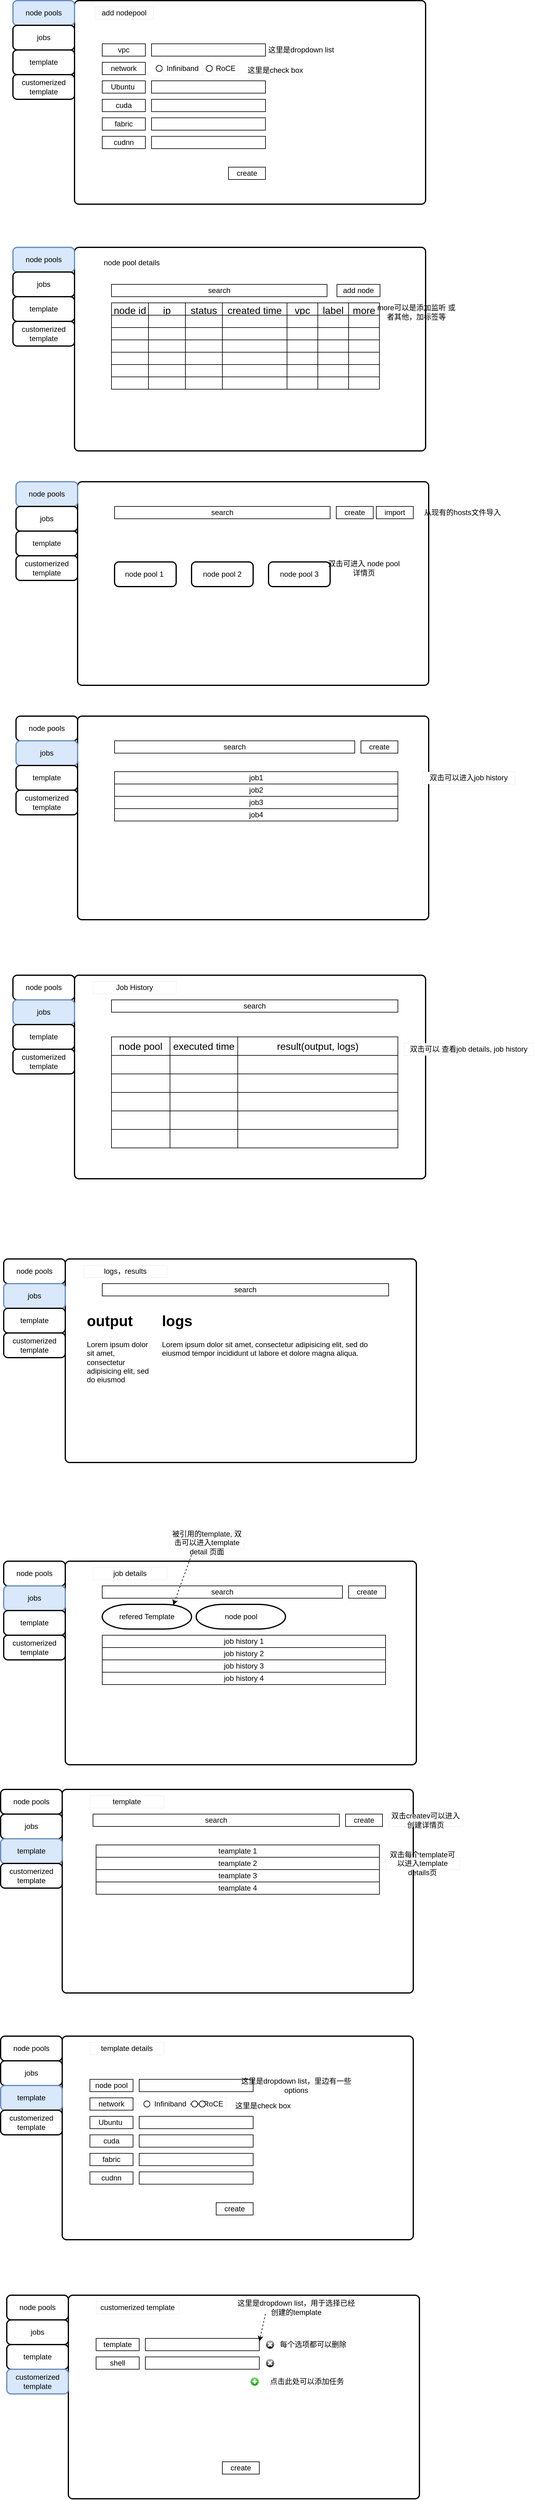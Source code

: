<mxfile version="24.7.7">
  <diagram name="Page-1" id="9H_g9kAqsXyCxntlrRIn">
    <mxGraphModel dx="1728" dy="2015" grid="1" gridSize="10" guides="1" tooltips="1" connect="1" arrows="1" fold="1" page="1" pageScale="1" pageWidth="850" pageHeight="1100" math="0" shadow="0">
      <root>
        <mxCell id="0" />
        <mxCell id="1" parent="0" />
        <mxCell id="vTDVaDkW4czHKNU96Y0x-6" value="" style="rounded=1;whiteSpace=wrap;html=1;absoluteArcSize=1;arcSize=14;strokeWidth=2;" vertex="1" parent="1">
          <mxGeometry x="200" y="210" width="570" height="330" as="geometry" />
        </mxCell>
        <mxCell id="vTDVaDkW4czHKNU96Y0x-7" value="node pools" style="rounded=1;whiteSpace=wrap;html=1;absoluteArcSize=1;arcSize=14;strokeWidth=2;fillColor=#dae8fc;strokeColor=#6c8ebf;" vertex="1" parent="1">
          <mxGeometry x="100" y="210" width="100" height="40" as="geometry" />
        </mxCell>
        <mxCell id="vTDVaDkW4czHKNU96Y0x-8" value="jobs" style="rounded=1;whiteSpace=wrap;html=1;absoluteArcSize=1;arcSize=14;strokeWidth=2;" vertex="1" parent="1">
          <mxGeometry x="100" y="250" width="100" height="40" as="geometry" />
        </mxCell>
        <mxCell id="vTDVaDkW4czHKNU96Y0x-9" value="template" style="rounded=1;whiteSpace=wrap;html=1;absoluteArcSize=1;arcSize=14;strokeWidth=2;" vertex="1" parent="1">
          <mxGeometry x="100" y="290" width="100" height="40" as="geometry" />
        </mxCell>
        <mxCell id="vTDVaDkW4czHKNU96Y0x-10" value="customerized template" style="rounded=1;whiteSpace=wrap;html=1;absoluteArcSize=1;arcSize=14;strokeWidth=2;" vertex="1" parent="1">
          <mxGeometry x="100" y="330" width="100" height="40" as="geometry" />
        </mxCell>
        <mxCell id="vTDVaDkW4czHKNU96Y0x-11" value="node pool 1&amp;nbsp;" style="rounded=1;whiteSpace=wrap;html=1;absoluteArcSize=1;arcSize=14;strokeWidth=2;" vertex="1" parent="1">
          <mxGeometry x="260" y="340" width="100" height="40" as="geometry" />
        </mxCell>
        <mxCell id="vTDVaDkW4czHKNU96Y0x-12" value="node pool 3" style="rounded=1;whiteSpace=wrap;html=1;absoluteArcSize=1;arcSize=14;strokeWidth=2;" vertex="1" parent="1">
          <mxGeometry x="510" y="340" width="100" height="40" as="geometry" />
        </mxCell>
        <mxCell id="vTDVaDkW4czHKNU96Y0x-13" value="node pool 2" style="rounded=1;whiteSpace=wrap;html=1;absoluteArcSize=1;arcSize=14;strokeWidth=2;" vertex="1" parent="1">
          <mxGeometry x="385" y="340" width="100" height="40" as="geometry" />
        </mxCell>
        <mxCell id="vTDVaDkW4czHKNU96Y0x-15" value="search" style="whiteSpace=wrap;html=1;align=center;" vertex="1" parent="1">
          <mxGeometry x="260" y="250" width="350" height="20" as="geometry" />
        </mxCell>
        <mxCell id="vTDVaDkW4czHKNU96Y0x-16" value="create" style="html=1;whiteSpace=wrap;" vertex="1" parent="1">
          <mxGeometry x="620" y="250" width="60" height="20" as="geometry" />
        </mxCell>
        <mxCell id="vTDVaDkW4czHKNU96Y0x-17" value="" style="rounded=1;whiteSpace=wrap;html=1;absoluteArcSize=1;arcSize=14;strokeWidth=2;" vertex="1" parent="1">
          <mxGeometry x="200" y="590" width="570" height="330" as="geometry" />
        </mxCell>
        <mxCell id="vTDVaDkW4czHKNU96Y0x-18" value="node pools" style="rounded=1;whiteSpace=wrap;html=1;absoluteArcSize=1;arcSize=14;strokeWidth=2;" vertex="1" parent="1">
          <mxGeometry x="100" y="590" width="100" height="40" as="geometry" />
        </mxCell>
        <mxCell id="vTDVaDkW4czHKNU96Y0x-19" value="jobs" style="rounded=1;whiteSpace=wrap;html=1;absoluteArcSize=1;arcSize=14;strokeWidth=2;fillColor=#dae8fc;strokeColor=#6c8ebf;" vertex="1" parent="1">
          <mxGeometry x="100" y="630" width="100" height="40" as="geometry" />
        </mxCell>
        <mxCell id="vTDVaDkW4czHKNU96Y0x-20" value="template" style="rounded=1;whiteSpace=wrap;html=1;absoluteArcSize=1;arcSize=14;strokeWidth=2;" vertex="1" parent="1">
          <mxGeometry x="100" y="670" width="100" height="40" as="geometry" />
        </mxCell>
        <mxCell id="vTDVaDkW4czHKNU96Y0x-21" value="customerized template" style="rounded=1;whiteSpace=wrap;html=1;absoluteArcSize=1;arcSize=14;strokeWidth=2;" vertex="1" parent="1">
          <mxGeometry x="100" y="710" width="100" height="40" as="geometry" />
        </mxCell>
        <mxCell id="vTDVaDkW4czHKNU96Y0x-25" value="search" style="whiteSpace=wrap;html=1;align=center;" vertex="1" parent="1">
          <mxGeometry x="260" y="630" width="390" height="20" as="geometry" />
        </mxCell>
        <mxCell id="vTDVaDkW4czHKNU96Y0x-26" value="create" style="html=1;whiteSpace=wrap;" vertex="1" parent="1">
          <mxGeometry x="660" y="630" width="60" height="20" as="geometry" />
        </mxCell>
        <mxCell id="vTDVaDkW4czHKNU96Y0x-97" value="job1" style="whiteSpace=wrap;html=1;align=center;" vertex="1" parent="1">
          <mxGeometry x="260" y="680" width="460" height="20" as="geometry" />
        </mxCell>
        <mxCell id="vTDVaDkW4czHKNU96Y0x-98" value="job2" style="whiteSpace=wrap;html=1;align=center;" vertex="1" parent="1">
          <mxGeometry x="260" y="700" width="460" height="20" as="geometry" />
        </mxCell>
        <mxCell id="vTDVaDkW4czHKNU96Y0x-99" value="job3" style="whiteSpace=wrap;html=1;align=center;" vertex="1" parent="1">
          <mxGeometry x="260" y="720" width="460" height="20" as="geometry" />
        </mxCell>
        <mxCell id="vTDVaDkW4czHKNU96Y0x-100" value="job4" style="whiteSpace=wrap;html=1;align=center;" vertex="1" parent="1">
          <mxGeometry x="260" y="740" width="460" height="20" as="geometry" />
        </mxCell>
        <mxCell id="vTDVaDkW4czHKNU96Y0x-103" value="双击可以进入job history" style="html=1;whiteSpace=wrap;strokeWidth=0;" vertex="1" parent="1">
          <mxGeometry x="760" y="680" width="150" height="20" as="geometry" />
        </mxCell>
        <mxCell id="vTDVaDkW4czHKNU96Y0x-104" value="" style="rounded=1;whiteSpace=wrap;html=1;absoluteArcSize=1;arcSize=14;strokeWidth=2;" vertex="1" parent="1">
          <mxGeometry x="180" y="1960" width="570" height="330" as="geometry" />
        </mxCell>
        <mxCell id="vTDVaDkW4czHKNU96Y0x-105" value="node pools" style="rounded=1;whiteSpace=wrap;html=1;absoluteArcSize=1;arcSize=14;strokeWidth=2;" vertex="1" parent="1">
          <mxGeometry x="80" y="1960" width="100" height="40" as="geometry" />
        </mxCell>
        <mxCell id="vTDVaDkW4czHKNU96Y0x-106" value="jobs" style="rounded=1;whiteSpace=wrap;html=1;absoluteArcSize=1;arcSize=14;strokeWidth=2;fillColor=#dae8fc;strokeColor=#6c8ebf;" vertex="1" parent="1">
          <mxGeometry x="80" y="2000" width="100" height="40" as="geometry" />
        </mxCell>
        <mxCell id="vTDVaDkW4czHKNU96Y0x-107" value="template" style="rounded=1;whiteSpace=wrap;html=1;absoluteArcSize=1;arcSize=14;strokeWidth=2;" vertex="1" parent="1">
          <mxGeometry x="80" y="2040" width="100" height="40" as="geometry" />
        </mxCell>
        <mxCell id="vTDVaDkW4czHKNU96Y0x-108" value="customerized template" style="rounded=1;whiteSpace=wrap;html=1;absoluteArcSize=1;arcSize=14;strokeWidth=2;" vertex="1" parent="1">
          <mxGeometry x="80" y="2080" width="100" height="40" as="geometry" />
        </mxCell>
        <mxCell id="vTDVaDkW4czHKNU96Y0x-109" value="search" style="whiteSpace=wrap;html=1;align=center;" vertex="1" parent="1">
          <mxGeometry x="240" y="2000" width="390" height="20" as="geometry" />
        </mxCell>
        <mxCell id="vTDVaDkW4czHKNU96Y0x-110" value="create" style="html=1;whiteSpace=wrap;" vertex="1" parent="1">
          <mxGeometry x="640" y="2000" width="60" height="20" as="geometry" />
        </mxCell>
        <mxCell id="vTDVaDkW4czHKNU96Y0x-111" value="job history 1" style="whiteSpace=wrap;html=1;align=center;" vertex="1" parent="1">
          <mxGeometry x="240" y="2080" width="460" height="20" as="geometry" />
        </mxCell>
        <mxCell id="vTDVaDkW4czHKNU96Y0x-112" value="job history&amp;nbsp;2" style="whiteSpace=wrap;html=1;align=center;" vertex="1" parent="1">
          <mxGeometry x="240" y="2100" width="460" height="20" as="geometry" />
        </mxCell>
        <mxCell id="vTDVaDkW4czHKNU96Y0x-113" value="job history&amp;nbsp;3" style="whiteSpace=wrap;html=1;align=center;" vertex="1" parent="1">
          <mxGeometry x="240" y="2120" width="460" height="20" as="geometry" />
        </mxCell>
        <mxCell id="vTDVaDkW4czHKNU96Y0x-114" value="job history&amp;nbsp;4" style="whiteSpace=wrap;html=1;align=center;" vertex="1" parent="1">
          <mxGeometry x="240" y="2140" width="460" height="20" as="geometry" />
        </mxCell>
        <mxCell id="vTDVaDkW4czHKNU96Y0x-115" value="job details" style="html=1;whiteSpace=wrap;strokeWidth=0;" vertex="1" parent="1">
          <mxGeometry x="225" y="1970" width="120" height="20" as="geometry" />
        </mxCell>
        <mxCell id="vTDVaDkW4czHKNU96Y0x-116" value="refered Template" style="strokeWidth=2;html=1;shape=mxgraph.flowchart.terminator;whiteSpace=wrap;" vertex="1" parent="1">
          <mxGeometry x="240" y="2030" width="145" height="40" as="geometry" />
        </mxCell>
        <mxCell id="vTDVaDkW4czHKNU96Y0x-117" value="" style="rounded=1;whiteSpace=wrap;html=1;absoluteArcSize=1;arcSize=14;strokeWidth=2;" vertex="1" parent="1">
          <mxGeometry x="175" y="2330" width="570" height="330" as="geometry" />
        </mxCell>
        <mxCell id="vTDVaDkW4czHKNU96Y0x-118" value="node pools" style="rounded=1;whiteSpace=wrap;html=1;absoluteArcSize=1;arcSize=14;strokeWidth=2;" vertex="1" parent="1">
          <mxGeometry x="75" y="2330" width="100" height="40" as="geometry" />
        </mxCell>
        <mxCell id="vTDVaDkW4czHKNU96Y0x-119" value="jobs" style="rounded=1;whiteSpace=wrap;html=1;absoluteArcSize=1;arcSize=14;strokeWidth=2;" vertex="1" parent="1">
          <mxGeometry x="75" y="2370" width="100" height="40" as="geometry" />
        </mxCell>
        <mxCell id="vTDVaDkW4czHKNU96Y0x-120" value="template" style="rounded=1;whiteSpace=wrap;html=1;absoluteArcSize=1;arcSize=14;strokeWidth=2;fillColor=#dae8fc;strokeColor=#6c8ebf;" vertex="1" parent="1">
          <mxGeometry x="75" y="2410" width="100" height="40" as="geometry" />
        </mxCell>
        <mxCell id="vTDVaDkW4czHKNU96Y0x-121" value="customerized template" style="rounded=1;whiteSpace=wrap;html=1;absoluteArcSize=1;arcSize=14;strokeWidth=2;" vertex="1" parent="1">
          <mxGeometry x="75" y="2450" width="100" height="40" as="geometry" />
        </mxCell>
        <mxCell id="vTDVaDkW4czHKNU96Y0x-122" value="search" style="whiteSpace=wrap;html=1;align=center;" vertex="1" parent="1">
          <mxGeometry x="225" y="2370" width="400" height="20" as="geometry" />
        </mxCell>
        <mxCell id="vTDVaDkW4czHKNU96Y0x-123" value="create" style="html=1;whiteSpace=wrap;" vertex="1" parent="1">
          <mxGeometry x="635" y="2370" width="60" height="20" as="geometry" />
        </mxCell>
        <mxCell id="vTDVaDkW4czHKNU96Y0x-124" value="teamplate 1" style="whiteSpace=wrap;html=1;align=center;" vertex="1" parent="1">
          <mxGeometry x="230" y="2420" width="460" height="20" as="geometry" />
        </mxCell>
        <mxCell id="vTDVaDkW4czHKNU96Y0x-125" value="teamplate&amp;nbsp;2" style="whiteSpace=wrap;html=1;align=center;" vertex="1" parent="1">
          <mxGeometry x="230" y="2440" width="460" height="20" as="geometry" />
        </mxCell>
        <mxCell id="vTDVaDkW4czHKNU96Y0x-126" value="teamplate&amp;nbsp;3" style="whiteSpace=wrap;html=1;align=center;" vertex="1" parent="1">
          <mxGeometry x="230" y="2460" width="460" height="20" as="geometry" />
        </mxCell>
        <mxCell id="vTDVaDkW4czHKNU96Y0x-127" value="teamplate&amp;nbsp;4" style="whiteSpace=wrap;html=1;align=center;" vertex="1" parent="1">
          <mxGeometry x="230" y="2480" width="460" height="20" as="geometry" />
        </mxCell>
        <mxCell id="vTDVaDkW4czHKNU96Y0x-128" value="template" style="html=1;whiteSpace=wrap;strokeWidth=0;" vertex="1" parent="1">
          <mxGeometry x="220" y="2340" width="120" height="20" as="geometry" />
        </mxCell>
        <mxCell id="vTDVaDkW4czHKNU96Y0x-131" value="" style="rounded=1;whiteSpace=wrap;html=1;absoluteArcSize=1;arcSize=14;strokeWidth=2;" vertex="1" parent="1">
          <mxGeometry x="175" y="2730" width="570" height="330" as="geometry" />
        </mxCell>
        <mxCell id="vTDVaDkW4czHKNU96Y0x-132" value="node pools" style="rounded=1;whiteSpace=wrap;html=1;absoluteArcSize=1;arcSize=14;strokeWidth=2;" vertex="1" parent="1">
          <mxGeometry x="75" y="2730" width="100" height="40" as="geometry" />
        </mxCell>
        <mxCell id="vTDVaDkW4czHKNU96Y0x-133" value="jobs" style="rounded=1;whiteSpace=wrap;html=1;absoluteArcSize=1;arcSize=14;strokeWidth=2;" vertex="1" parent="1">
          <mxGeometry x="75" y="2770" width="100" height="40" as="geometry" />
        </mxCell>
        <mxCell id="vTDVaDkW4czHKNU96Y0x-134" value="template" style="rounded=1;whiteSpace=wrap;html=1;absoluteArcSize=1;arcSize=14;strokeWidth=2;fillColor=#dae8fc;strokeColor=#6c8ebf;" vertex="1" parent="1">
          <mxGeometry x="75" y="2810" width="100" height="40" as="geometry" />
        </mxCell>
        <mxCell id="vTDVaDkW4czHKNU96Y0x-135" value="customerized template" style="rounded=1;whiteSpace=wrap;html=1;absoluteArcSize=1;arcSize=14;strokeWidth=2;" vertex="1" parent="1">
          <mxGeometry x="75" y="2850" width="100" height="40" as="geometry" />
        </mxCell>
        <mxCell id="vTDVaDkW4czHKNU96Y0x-136" value="node pool" style="whiteSpace=wrap;html=1;align=center;" vertex="1" parent="1">
          <mxGeometry x="220" y="2800" width="70" height="20" as="geometry" />
        </mxCell>
        <mxCell id="vTDVaDkW4czHKNU96Y0x-137" value="" style="html=1;whiteSpace=wrap;" vertex="1" parent="1">
          <mxGeometry x="300" y="2800" width="185" height="20" as="geometry" />
        </mxCell>
        <mxCell id="vTDVaDkW4czHKNU96Y0x-142" value="template details" style="html=1;whiteSpace=wrap;strokeWidth=0;" vertex="1" parent="1">
          <mxGeometry x="220" y="2740" width="120" height="20" as="geometry" />
        </mxCell>
        <mxCell id="vTDVaDkW4czHKNU96Y0x-143" value="双击createv可以进入创建详情页" style="html=1;whiteSpace=wrap;strokeWidth=0;" vertex="1" parent="1">
          <mxGeometry x="705" y="2370" width="120" height="20" as="geometry" />
        </mxCell>
        <mxCell id="vTDVaDkW4czHKNU96Y0x-144" value="双击每个template可以进入template details页" style="html=1;whiteSpace=wrap;strokeWidth=0;" vertex="1" parent="1">
          <mxGeometry x="700" y="2440" width="120" height="20" as="geometry" />
        </mxCell>
        <mxCell id="vTDVaDkW4czHKNU96Y0x-150" value="这里是dropdown list，里边有一些options" style="html=1;whiteSpace=wrap;strokeWidth=0;opacity=0;" vertex="1" parent="1">
          <mxGeometry x="455" y="2800" width="200" height="20" as="geometry" />
        </mxCell>
        <mxCell id="vTDVaDkW4czHKNU96Y0x-151" value="network" style="whiteSpace=wrap;html=1;align=center;" vertex="1" parent="1">
          <mxGeometry x="220" y="2830" width="70" height="20" as="geometry" />
        </mxCell>
        <mxCell id="vTDVaDkW4czHKNU96Y0x-153" value="Ubuntu&amp;nbsp;" style="whiteSpace=wrap;html=1;align=center;" vertex="1" parent="1">
          <mxGeometry x="220" y="2860" width="70" height="20" as="geometry" />
        </mxCell>
        <mxCell id="vTDVaDkW4czHKNU96Y0x-154" value="" style="html=1;whiteSpace=wrap;" vertex="1" parent="1">
          <mxGeometry x="300" y="2860" width="185" height="20" as="geometry" />
        </mxCell>
        <mxCell id="vTDVaDkW4czHKNU96Y0x-163" value="cuda" style="whiteSpace=wrap;html=1;align=center;" vertex="1" parent="1">
          <mxGeometry x="220" y="2890" width="70" height="20" as="geometry" />
        </mxCell>
        <mxCell id="vTDVaDkW4czHKNU96Y0x-164" value="" style="html=1;whiteSpace=wrap;" vertex="1" parent="1">
          <mxGeometry x="300" y="2890" width="185" height="20" as="geometry" />
        </mxCell>
        <mxCell id="vTDVaDkW4czHKNU96Y0x-165" value="fabric" style="whiteSpace=wrap;html=1;align=center;" vertex="1" parent="1">
          <mxGeometry x="220" y="2920" width="70" height="20" as="geometry" />
        </mxCell>
        <mxCell id="vTDVaDkW4czHKNU96Y0x-166" value="" style="html=1;whiteSpace=wrap;" vertex="1" parent="1">
          <mxGeometry x="300" y="2920" width="185" height="20" as="geometry" />
        </mxCell>
        <mxCell id="vTDVaDkW4czHKNU96Y0x-167" value="cudnn" style="whiteSpace=wrap;html=1;align=center;" vertex="1" parent="1">
          <mxGeometry x="220" y="2950" width="70" height="20" as="geometry" />
        </mxCell>
        <mxCell id="vTDVaDkW4czHKNU96Y0x-168" value="" style="html=1;whiteSpace=wrap;" vertex="1" parent="1">
          <mxGeometry x="300" y="2950" width="185" height="20" as="geometry" />
        </mxCell>
        <mxCell id="vTDVaDkW4czHKNU96Y0x-528" value="" style="edgeStyle=orthogonalEdgeStyle;rounded=0;orthogonalLoop=1;jettySize=auto;html=1;" edge="1" parent="1" source="vTDVaDkW4czHKNU96Y0x-170" target="vTDVaDkW4czHKNU96Y0x-527">
          <mxGeometry relative="1" as="geometry" />
        </mxCell>
        <mxCell id="vTDVaDkW4czHKNU96Y0x-170" value="" style="verticalLabelPosition=bottom;verticalAlign=top;html=1;shape=mxgraph.flowchart.on-page_reference;" vertex="1" parent="1">
          <mxGeometry x="307.5" y="2835" width="10" height="10" as="geometry" />
        </mxCell>
        <mxCell id="vTDVaDkW4czHKNU96Y0x-171" value="" style="verticalLabelPosition=bottom;verticalAlign=top;html=1;shape=mxgraph.flowchart.on-page_reference;" vertex="1" parent="1">
          <mxGeometry x="385" y="2835" width="10" height="10" as="geometry" />
        </mxCell>
        <mxCell id="vTDVaDkW4czHKNU96Y0x-172" value="Infiniband" style="html=1;whiteSpace=wrap;strokeWidth=0;" vertex="1" parent="1">
          <mxGeometry x="317.5" y="2830" width="65" height="20" as="geometry" />
        </mxCell>
        <mxCell id="vTDVaDkW4czHKNU96Y0x-175" value="RoCE" style="html=1;whiteSpace=wrap;strokeWidth=0;" vertex="1" parent="1">
          <mxGeometry x="398.75" y="2830" width="42.5" height="20" as="geometry" />
        </mxCell>
        <mxCell id="vTDVaDkW4czHKNU96Y0x-176" value="这里是check box" style="html=1;whiteSpace=wrap;strokeWidth=0;opacity=0;" vertex="1" parent="1">
          <mxGeometry x="441.25" y="2835" width="120" height="15" as="geometry" />
        </mxCell>
        <mxCell id="vTDVaDkW4czHKNU96Y0x-178" value="create" style="html=1;whiteSpace=wrap;" vertex="1" parent="1">
          <mxGeometry x="425" y="3000" width="60" height="20" as="geometry" />
        </mxCell>
        <mxCell id="vTDVaDkW4czHKNU96Y0x-179" value="被引用的template, 双击可以进入template detail 页面" style="html=1;whiteSpace=wrap;strokeWidth=0;" vertex="1" parent="1">
          <mxGeometry x="350" y="1920" width="120" height="20" as="geometry" />
        </mxCell>
        <mxCell id="vTDVaDkW4czHKNU96Y0x-181" value="" style="endArrow=classic;html=1;rounded=0;entryX=0.795;entryY=0.032;entryDx=0;entryDy=0;entryPerimeter=0;dashed=1;" edge="1" parent="1" target="vTDVaDkW4czHKNU96Y0x-116">
          <mxGeometry width="50" height="50" relative="1" as="geometry">
            <mxPoint x="385" y="1950" as="sourcePoint" />
            <mxPoint x="365" y="2010" as="targetPoint" />
          </mxGeometry>
        </mxCell>
        <mxCell id="vTDVaDkW4czHKNU96Y0x-183" value="node pool" style="strokeWidth=2;html=1;shape=mxgraph.flowchart.terminator;whiteSpace=wrap;" vertex="1" parent="1">
          <mxGeometry x="392.5" y="2030" width="145" height="40" as="geometry" />
        </mxCell>
        <mxCell id="vTDVaDkW4czHKNU96Y0x-184" value="" style="rounded=1;whiteSpace=wrap;html=1;absoluteArcSize=1;arcSize=14;strokeWidth=2;" vertex="1" parent="1">
          <mxGeometry x="185" y="3150" width="570" height="330" as="geometry" />
        </mxCell>
        <mxCell id="vTDVaDkW4czHKNU96Y0x-185" value="node pools" style="rounded=1;whiteSpace=wrap;html=1;absoluteArcSize=1;arcSize=14;strokeWidth=2;" vertex="1" parent="1">
          <mxGeometry x="85" y="3150" width="100" height="40" as="geometry" />
        </mxCell>
        <mxCell id="vTDVaDkW4czHKNU96Y0x-186" value="jobs" style="rounded=1;whiteSpace=wrap;html=1;absoluteArcSize=1;arcSize=14;strokeWidth=2;" vertex="1" parent="1">
          <mxGeometry x="85" y="3190" width="100" height="40" as="geometry" />
        </mxCell>
        <mxCell id="vTDVaDkW4czHKNU96Y0x-187" value="template" style="rounded=1;whiteSpace=wrap;html=1;absoluteArcSize=1;arcSize=14;strokeWidth=2;" vertex="1" parent="1">
          <mxGeometry x="85" y="3230" width="100" height="40" as="geometry" />
        </mxCell>
        <mxCell id="vTDVaDkW4czHKNU96Y0x-188" value="customerized template" style="rounded=1;whiteSpace=wrap;html=1;absoluteArcSize=1;arcSize=14;strokeWidth=2;fillColor=#dae8fc;strokeColor=#6c8ebf;" vertex="1" parent="1">
          <mxGeometry x="85" y="3270" width="100" height="40" as="geometry" />
        </mxCell>
        <mxCell id="vTDVaDkW4czHKNU96Y0x-189" value="template" style="whiteSpace=wrap;html=1;align=center;" vertex="1" parent="1">
          <mxGeometry x="230" y="3220" width="70" height="20" as="geometry" />
        </mxCell>
        <mxCell id="vTDVaDkW4czHKNU96Y0x-190" value="" style="html=1;whiteSpace=wrap;" vertex="1" parent="1">
          <mxGeometry x="310" y="3220" width="185" height="20" as="geometry" />
        </mxCell>
        <mxCell id="vTDVaDkW4czHKNU96Y0x-191" value="customerized template" style="html=1;whiteSpace=wrap;strokeWidth=0;" vertex="1" parent="1">
          <mxGeometry x="230" y="3160" width="135" height="20" as="geometry" />
        </mxCell>
        <mxCell id="vTDVaDkW4czHKNU96Y0x-192" value="这里是dropdown list，用于选择已经创建的template" style="html=1;whiteSpace=wrap;strokeWidth=0;opacity=0;" vertex="1" parent="1">
          <mxGeometry x="455" y="3160" width="200" height="20" as="geometry" />
        </mxCell>
        <mxCell id="vTDVaDkW4czHKNU96Y0x-193" value="shell" style="whiteSpace=wrap;html=1;align=center;" vertex="1" parent="1">
          <mxGeometry x="230" y="3250" width="70" height="20" as="geometry" />
        </mxCell>
        <mxCell id="vTDVaDkW4czHKNU96Y0x-195" value="" style="html=1;whiteSpace=wrap;" vertex="1" parent="1">
          <mxGeometry x="310" y="3250" width="185" height="20" as="geometry" />
        </mxCell>
        <mxCell id="vTDVaDkW4czHKNU96Y0x-207" value="create" style="html=1;whiteSpace=wrap;" vertex="1" parent="1">
          <mxGeometry x="435" y="3420" width="60" height="20" as="geometry" />
        </mxCell>
        <mxCell id="vTDVaDkW4czHKNU96Y0x-214" value="" style="endArrow=classic;html=1;rounded=0;exitX=0.25;exitY=1;exitDx=0;exitDy=0;entryX=1;entryY=0.25;entryDx=0;entryDy=0;dashed=1;" edge="1" parent="1" source="vTDVaDkW4czHKNU96Y0x-192" target="vTDVaDkW4czHKNU96Y0x-190">
          <mxGeometry width="50" height="50" relative="1" as="geometry">
            <mxPoint x="555" y="3270" as="sourcePoint" />
            <mxPoint x="605" y="3220" as="targetPoint" />
          </mxGeometry>
        </mxCell>
        <mxCell id="vTDVaDkW4czHKNU96Y0x-215" value="" style="verticalLabelPosition=bottom;verticalAlign=top;html=1;shadow=0;dashed=0;strokeWidth=1;shape=mxgraph.ios.iDeleteApp;fillColor=#cccccc;fillColor2=#000000;strokeColor=#ffffff;sketch=0;" vertex="1" parent="1">
          <mxGeometry x="505" y="3222.5" width="15" height="15" as="geometry" />
        </mxCell>
        <mxCell id="vTDVaDkW4czHKNU96Y0x-216" value="每个选项都可以删除" style="text;html=1;align=center;verticalAlign=middle;whiteSpace=wrap;rounded=0;" vertex="1" parent="1">
          <mxGeometry x="520" y="3215" width="125" height="30" as="geometry" />
        </mxCell>
        <mxCell id="vTDVaDkW4czHKNU96Y0x-217" value="" style="verticalLabelPosition=bottom;verticalAlign=top;html=1;shadow=0;dashed=0;strokeWidth=1;shape=mxgraph.ios.iDeleteApp;fillColor=#cccccc;fillColor2=#000000;strokeColor=#ffffff;sketch=0;" vertex="1" parent="1">
          <mxGeometry x="505" y="3252.5" width="15" height="15" as="geometry" />
        </mxCell>
        <mxCell id="vTDVaDkW4czHKNU96Y0x-219" value="" style="verticalLabelPosition=bottom;verticalAlign=top;html=1;shadow=0;dashed=0;strokeWidth=1;shape=mxgraph.ios.iAddIcon;fillColor=#7AdF78;fillColor2=#1A9917;strokeColor=#ffffff;sketch=0;" vertex="1" parent="1">
          <mxGeometry x="480" y="3282.5" width="15" height="15" as="geometry" />
        </mxCell>
        <mxCell id="vTDVaDkW4czHKNU96Y0x-220" value="点击此处可以添加任务" style="text;html=1;align=center;verticalAlign=middle;whiteSpace=wrap;rounded=0;" vertex="1" parent="1">
          <mxGeometry x="510" y="3275" width="125" height="30" as="geometry" />
        </mxCell>
        <mxCell id="vTDVaDkW4czHKNU96Y0x-221" value="" style="rounded=1;whiteSpace=wrap;html=1;absoluteArcSize=1;arcSize=14;strokeWidth=2;" vertex="1" parent="1">
          <mxGeometry x="195" y="1010" width="570" height="330" as="geometry" />
        </mxCell>
        <mxCell id="vTDVaDkW4czHKNU96Y0x-222" value="node pools" style="rounded=1;whiteSpace=wrap;html=1;absoluteArcSize=1;arcSize=14;strokeWidth=2;" vertex="1" parent="1">
          <mxGeometry x="95" y="1010" width="100" height="40" as="geometry" />
        </mxCell>
        <mxCell id="vTDVaDkW4czHKNU96Y0x-223" value="jobs" style="rounded=1;whiteSpace=wrap;html=1;absoluteArcSize=1;arcSize=14;strokeWidth=2;fillColor=#dae8fc;strokeColor=#6c8ebf;" vertex="1" parent="1">
          <mxGeometry x="95" y="1050" width="100" height="40" as="geometry" />
        </mxCell>
        <mxCell id="vTDVaDkW4czHKNU96Y0x-224" value="template" style="rounded=1;whiteSpace=wrap;html=1;absoluteArcSize=1;arcSize=14;strokeWidth=2;" vertex="1" parent="1">
          <mxGeometry x="95" y="1090" width="100" height="40" as="geometry" />
        </mxCell>
        <mxCell id="vTDVaDkW4czHKNU96Y0x-225" value="customerized template" style="rounded=1;whiteSpace=wrap;html=1;absoluteArcSize=1;arcSize=14;strokeWidth=2;" vertex="1" parent="1">
          <mxGeometry x="95" y="1130" width="100" height="40" as="geometry" />
        </mxCell>
        <mxCell id="vTDVaDkW4czHKNU96Y0x-226" value="search" style="whiteSpace=wrap;html=1;align=center;" vertex="1" parent="1">
          <mxGeometry x="255" y="1050" width="465" height="20" as="geometry" />
        </mxCell>
        <mxCell id="vTDVaDkW4czHKNU96Y0x-232" value="Job History" style="html=1;whiteSpace=wrap;strokeWidth=0;" vertex="1" parent="1">
          <mxGeometry x="225" y="1020" width="135" height="20" as="geometry" />
        </mxCell>
        <mxCell id="vTDVaDkW4czHKNU96Y0x-233" value="" style="shape=table;startSize=0;container=1;collapsible=0;childLayout=tableLayout;fontSize=16;" vertex="1" parent="1">
          <mxGeometry x="255" y="1110" width="465" height="180.0" as="geometry" />
        </mxCell>
        <mxCell id="vTDVaDkW4czHKNU96Y0x-234" value="" style="shape=tableRow;horizontal=0;startSize=0;swimlaneHead=0;swimlaneBody=0;strokeColor=inherit;top=0;left=0;bottom=0;right=0;collapsible=0;dropTarget=0;fillColor=none;points=[[0,0.5],[1,0.5]];portConstraint=eastwest;fontSize=16;" vertex="1" parent="vTDVaDkW4czHKNU96Y0x-233">
          <mxGeometry width="465" height="30" as="geometry" />
        </mxCell>
        <mxCell id="vTDVaDkW4czHKNU96Y0x-235" value="node pool" style="shape=partialRectangle;html=1;whiteSpace=wrap;connectable=0;strokeColor=inherit;overflow=hidden;fillColor=none;top=0;left=0;bottom=0;right=0;pointerEvents=1;fontSize=16;" vertex="1" parent="vTDVaDkW4czHKNU96Y0x-234">
          <mxGeometry width="95" height="30" as="geometry">
            <mxRectangle width="95" height="30" as="alternateBounds" />
          </mxGeometry>
        </mxCell>
        <mxCell id="vTDVaDkW4czHKNU96Y0x-236" value="executed time" style="shape=partialRectangle;html=1;whiteSpace=wrap;connectable=0;strokeColor=inherit;overflow=hidden;fillColor=none;top=0;left=0;bottom=0;right=0;pointerEvents=1;fontSize=16;" vertex="1" parent="vTDVaDkW4czHKNU96Y0x-234">
          <mxGeometry x="95" width="110" height="30" as="geometry">
            <mxRectangle width="110" height="30" as="alternateBounds" />
          </mxGeometry>
        </mxCell>
        <mxCell id="vTDVaDkW4czHKNU96Y0x-237" value="result(output, logs)" style="shape=partialRectangle;html=1;whiteSpace=wrap;connectable=0;strokeColor=inherit;overflow=hidden;fillColor=none;top=0;left=0;bottom=0;right=0;pointerEvents=1;fontSize=16;" vertex="1" parent="vTDVaDkW4czHKNU96Y0x-234">
          <mxGeometry x="205" width="260" height="30" as="geometry">
            <mxRectangle width="260" height="30" as="alternateBounds" />
          </mxGeometry>
        </mxCell>
        <mxCell id="vTDVaDkW4czHKNU96Y0x-238" value="" style="shape=tableRow;horizontal=0;startSize=0;swimlaneHead=0;swimlaneBody=0;strokeColor=inherit;top=0;left=0;bottom=0;right=0;collapsible=0;dropTarget=0;fillColor=none;points=[[0,0.5],[1,0.5]];portConstraint=eastwest;fontSize=16;" vertex="1" parent="vTDVaDkW4czHKNU96Y0x-233">
          <mxGeometry y="30" width="465" height="30" as="geometry" />
        </mxCell>
        <mxCell id="vTDVaDkW4czHKNU96Y0x-239" value="" style="shape=partialRectangle;html=1;whiteSpace=wrap;connectable=0;strokeColor=inherit;overflow=hidden;fillColor=none;top=0;left=0;bottom=0;right=0;pointerEvents=1;fontSize=16;" vertex="1" parent="vTDVaDkW4czHKNU96Y0x-238">
          <mxGeometry width="95" height="30" as="geometry">
            <mxRectangle width="95" height="30" as="alternateBounds" />
          </mxGeometry>
        </mxCell>
        <mxCell id="vTDVaDkW4czHKNU96Y0x-240" value="" style="shape=partialRectangle;html=1;whiteSpace=wrap;connectable=0;strokeColor=inherit;overflow=hidden;fillColor=none;top=0;left=0;bottom=0;right=0;pointerEvents=1;fontSize=16;" vertex="1" parent="vTDVaDkW4czHKNU96Y0x-238">
          <mxGeometry x="95" width="110" height="30" as="geometry">
            <mxRectangle width="110" height="30" as="alternateBounds" />
          </mxGeometry>
        </mxCell>
        <mxCell id="vTDVaDkW4czHKNU96Y0x-241" value="" style="shape=partialRectangle;html=1;whiteSpace=wrap;connectable=0;strokeColor=inherit;overflow=hidden;fillColor=none;top=0;left=0;bottom=0;right=0;pointerEvents=1;fontSize=16;" vertex="1" parent="vTDVaDkW4czHKNU96Y0x-238">
          <mxGeometry x="205" width="260" height="30" as="geometry">
            <mxRectangle width="260" height="30" as="alternateBounds" />
          </mxGeometry>
        </mxCell>
        <mxCell id="vTDVaDkW4czHKNU96Y0x-242" value="" style="shape=tableRow;horizontal=0;startSize=0;swimlaneHead=0;swimlaneBody=0;strokeColor=inherit;top=0;left=0;bottom=0;right=0;collapsible=0;dropTarget=0;fillColor=none;points=[[0,0.5],[1,0.5]];portConstraint=eastwest;fontSize=16;" vertex="1" parent="vTDVaDkW4czHKNU96Y0x-233">
          <mxGeometry y="60" width="465" height="30" as="geometry" />
        </mxCell>
        <mxCell id="vTDVaDkW4czHKNU96Y0x-243" value="" style="shape=partialRectangle;html=1;whiteSpace=wrap;connectable=0;strokeColor=inherit;overflow=hidden;fillColor=none;top=0;left=0;bottom=0;right=0;pointerEvents=1;fontSize=16;" vertex="1" parent="vTDVaDkW4czHKNU96Y0x-242">
          <mxGeometry width="95" height="30" as="geometry">
            <mxRectangle width="95" height="30" as="alternateBounds" />
          </mxGeometry>
        </mxCell>
        <mxCell id="vTDVaDkW4czHKNU96Y0x-244" value="" style="shape=partialRectangle;html=1;whiteSpace=wrap;connectable=0;strokeColor=inherit;overflow=hidden;fillColor=none;top=0;left=0;bottom=0;right=0;pointerEvents=1;fontSize=16;" vertex="1" parent="vTDVaDkW4czHKNU96Y0x-242">
          <mxGeometry x="95" width="110" height="30" as="geometry">
            <mxRectangle width="110" height="30" as="alternateBounds" />
          </mxGeometry>
        </mxCell>
        <mxCell id="vTDVaDkW4czHKNU96Y0x-245" value="" style="shape=partialRectangle;html=1;whiteSpace=wrap;connectable=0;strokeColor=inherit;overflow=hidden;fillColor=none;top=0;left=0;bottom=0;right=0;pointerEvents=1;fontSize=16;" vertex="1" parent="vTDVaDkW4czHKNU96Y0x-242">
          <mxGeometry x="205" width="260" height="30" as="geometry">
            <mxRectangle width="260" height="30" as="alternateBounds" />
          </mxGeometry>
        </mxCell>
        <mxCell id="vTDVaDkW4czHKNU96Y0x-253" style="shape=tableRow;horizontal=0;startSize=0;swimlaneHead=0;swimlaneBody=0;strokeColor=inherit;top=0;left=0;bottom=0;right=0;collapsible=0;dropTarget=0;fillColor=none;points=[[0,0.5],[1,0.5]];portConstraint=eastwest;fontSize=16;" vertex="1" parent="vTDVaDkW4czHKNU96Y0x-233">
          <mxGeometry y="90" width="465" height="30" as="geometry" />
        </mxCell>
        <mxCell id="vTDVaDkW4czHKNU96Y0x-254" style="shape=partialRectangle;html=1;whiteSpace=wrap;connectable=0;strokeColor=inherit;overflow=hidden;fillColor=none;top=0;left=0;bottom=0;right=0;pointerEvents=1;fontSize=16;" vertex="1" parent="vTDVaDkW4czHKNU96Y0x-253">
          <mxGeometry width="95" height="30" as="geometry">
            <mxRectangle width="95" height="30" as="alternateBounds" />
          </mxGeometry>
        </mxCell>
        <mxCell id="vTDVaDkW4czHKNU96Y0x-255" style="shape=partialRectangle;html=1;whiteSpace=wrap;connectable=0;strokeColor=inherit;overflow=hidden;fillColor=none;top=0;left=0;bottom=0;right=0;pointerEvents=1;fontSize=16;" vertex="1" parent="vTDVaDkW4czHKNU96Y0x-253">
          <mxGeometry x="95" width="110" height="30" as="geometry">
            <mxRectangle width="110" height="30" as="alternateBounds" />
          </mxGeometry>
        </mxCell>
        <mxCell id="vTDVaDkW4czHKNU96Y0x-256" style="shape=partialRectangle;html=1;whiteSpace=wrap;connectable=0;strokeColor=inherit;overflow=hidden;fillColor=none;top=0;left=0;bottom=0;right=0;pointerEvents=1;fontSize=16;" vertex="1" parent="vTDVaDkW4czHKNU96Y0x-253">
          <mxGeometry x="205" width="260" height="30" as="geometry">
            <mxRectangle width="260" height="30" as="alternateBounds" />
          </mxGeometry>
        </mxCell>
        <mxCell id="vTDVaDkW4czHKNU96Y0x-257" style="shape=tableRow;horizontal=0;startSize=0;swimlaneHead=0;swimlaneBody=0;strokeColor=inherit;top=0;left=0;bottom=0;right=0;collapsible=0;dropTarget=0;fillColor=none;points=[[0,0.5],[1,0.5]];portConstraint=eastwest;fontSize=16;" vertex="1" parent="vTDVaDkW4czHKNU96Y0x-233">
          <mxGeometry y="120" width="465" height="30" as="geometry" />
        </mxCell>
        <mxCell id="vTDVaDkW4czHKNU96Y0x-258" style="shape=partialRectangle;html=1;whiteSpace=wrap;connectable=0;strokeColor=inherit;overflow=hidden;fillColor=none;top=0;left=0;bottom=0;right=0;pointerEvents=1;fontSize=16;" vertex="1" parent="vTDVaDkW4czHKNU96Y0x-257">
          <mxGeometry width="95" height="30" as="geometry">
            <mxRectangle width="95" height="30" as="alternateBounds" />
          </mxGeometry>
        </mxCell>
        <mxCell id="vTDVaDkW4czHKNU96Y0x-259" style="shape=partialRectangle;html=1;whiteSpace=wrap;connectable=0;strokeColor=inherit;overflow=hidden;fillColor=none;top=0;left=0;bottom=0;right=0;pointerEvents=1;fontSize=16;" vertex="1" parent="vTDVaDkW4czHKNU96Y0x-257">
          <mxGeometry x="95" width="110" height="30" as="geometry">
            <mxRectangle width="110" height="30" as="alternateBounds" />
          </mxGeometry>
        </mxCell>
        <mxCell id="vTDVaDkW4czHKNU96Y0x-260" style="shape=partialRectangle;html=1;whiteSpace=wrap;connectable=0;strokeColor=inherit;overflow=hidden;fillColor=none;top=0;left=0;bottom=0;right=0;pointerEvents=1;fontSize=16;" vertex="1" parent="vTDVaDkW4czHKNU96Y0x-257">
          <mxGeometry x="205" width="260" height="30" as="geometry">
            <mxRectangle width="260" height="30" as="alternateBounds" />
          </mxGeometry>
        </mxCell>
        <mxCell id="vTDVaDkW4czHKNU96Y0x-261" style="shape=tableRow;horizontal=0;startSize=0;swimlaneHead=0;swimlaneBody=0;strokeColor=inherit;top=0;left=0;bottom=0;right=0;collapsible=0;dropTarget=0;fillColor=none;points=[[0,0.5],[1,0.5]];portConstraint=eastwest;fontSize=16;" vertex="1" parent="vTDVaDkW4czHKNU96Y0x-233">
          <mxGeometry y="150" width="465" height="30" as="geometry" />
        </mxCell>
        <mxCell id="vTDVaDkW4czHKNU96Y0x-262" style="shape=partialRectangle;html=1;whiteSpace=wrap;connectable=0;strokeColor=inherit;overflow=hidden;fillColor=none;top=0;left=0;bottom=0;right=0;pointerEvents=1;fontSize=16;" vertex="1" parent="vTDVaDkW4czHKNU96Y0x-261">
          <mxGeometry width="95" height="30" as="geometry">
            <mxRectangle width="95" height="30" as="alternateBounds" />
          </mxGeometry>
        </mxCell>
        <mxCell id="vTDVaDkW4czHKNU96Y0x-263" style="shape=partialRectangle;html=1;whiteSpace=wrap;connectable=0;strokeColor=inherit;overflow=hidden;fillColor=none;top=0;left=0;bottom=0;right=0;pointerEvents=1;fontSize=16;" vertex="1" parent="vTDVaDkW4czHKNU96Y0x-261">
          <mxGeometry x="95" width="110" height="30" as="geometry">
            <mxRectangle width="110" height="30" as="alternateBounds" />
          </mxGeometry>
        </mxCell>
        <mxCell id="vTDVaDkW4czHKNU96Y0x-264" style="shape=partialRectangle;html=1;whiteSpace=wrap;connectable=0;strokeColor=inherit;overflow=hidden;fillColor=none;top=0;left=0;bottom=0;right=0;pointerEvents=1;fontSize=16;" vertex="1" parent="vTDVaDkW4czHKNU96Y0x-261">
          <mxGeometry x="205" width="260" height="30" as="geometry">
            <mxRectangle width="260" height="30" as="alternateBounds" />
          </mxGeometry>
        </mxCell>
        <mxCell id="vTDVaDkW4czHKNU96Y0x-265" value="双击可以 查看job details, job history" style="html=1;whiteSpace=wrap;strokeWidth=0;" vertex="1" parent="1">
          <mxGeometry x="730" y="1120" width="210" height="20" as="geometry" />
        </mxCell>
        <mxCell id="vTDVaDkW4czHKNU96Y0x-334" value="" style="rounded=1;whiteSpace=wrap;html=1;absoluteArcSize=1;arcSize=14;strokeWidth=2;" vertex="1" parent="1">
          <mxGeometry x="180" y="1470" width="570" height="330" as="geometry" />
        </mxCell>
        <mxCell id="vTDVaDkW4czHKNU96Y0x-335" value="node pools" style="rounded=1;whiteSpace=wrap;html=1;absoluteArcSize=1;arcSize=14;strokeWidth=2;" vertex="1" parent="1">
          <mxGeometry x="80" y="1470" width="100" height="40" as="geometry" />
        </mxCell>
        <mxCell id="vTDVaDkW4czHKNU96Y0x-336" value="jobs" style="rounded=1;whiteSpace=wrap;html=1;absoluteArcSize=1;arcSize=14;strokeWidth=2;fillColor=#dae8fc;strokeColor=#6c8ebf;" vertex="1" parent="1">
          <mxGeometry x="80" y="1510" width="100" height="40" as="geometry" />
        </mxCell>
        <mxCell id="vTDVaDkW4czHKNU96Y0x-337" value="template" style="rounded=1;whiteSpace=wrap;html=1;absoluteArcSize=1;arcSize=14;strokeWidth=2;" vertex="1" parent="1">
          <mxGeometry x="80" y="1550" width="100" height="40" as="geometry" />
        </mxCell>
        <mxCell id="vTDVaDkW4czHKNU96Y0x-338" value="customerized template" style="rounded=1;whiteSpace=wrap;html=1;absoluteArcSize=1;arcSize=14;strokeWidth=2;" vertex="1" parent="1">
          <mxGeometry x="80" y="1590" width="100" height="40" as="geometry" />
        </mxCell>
        <mxCell id="vTDVaDkW4czHKNU96Y0x-339" value="search" style="whiteSpace=wrap;html=1;align=center;" vertex="1" parent="1">
          <mxGeometry x="240" y="1510" width="465" height="20" as="geometry" />
        </mxCell>
        <mxCell id="vTDVaDkW4czHKNU96Y0x-341" value="logs，results" style="html=1;whiteSpace=wrap;strokeWidth=0;" vertex="1" parent="1">
          <mxGeometry x="210" y="1480" width="135" height="20" as="geometry" />
        </mxCell>
        <mxCell id="vTDVaDkW4czHKNU96Y0x-369" value="&lt;h1 style=&quot;margin-top: 0px;&quot;&gt;output&lt;/h1&gt;&lt;p&gt;Lorem ipsum dolor sit amet, consectetur adipisicing elit, sed do eiusmod tempor incididunt ut labore et dolore magna aliqua.&lt;/p&gt;" style="text;html=1;whiteSpace=wrap;overflow=hidden;rounded=0;" vertex="1" parent="1">
          <mxGeometry x="212.5" y="1550" width="102.5" height="120" as="geometry" />
        </mxCell>
        <mxCell id="vTDVaDkW4czHKNU96Y0x-370" value="&lt;h1 style=&quot;margin-top: 0px;&quot;&gt;logs&lt;/h1&gt;&lt;p&gt;Lorem ipsum dolor sit amet, consectetur adipisicing elit, sed do eiusmod tempor incididunt ut labore et dolore magna aliqua.&lt;/p&gt;" style="text;html=1;whiteSpace=wrap;overflow=hidden;rounded=0;" vertex="1" parent="1">
          <mxGeometry x="335" y="1550" width="370" height="230" as="geometry" />
        </mxCell>
        <mxCell id="vTDVaDkW4czHKNU96Y0x-371" value="import" style="html=1;whiteSpace=wrap;" vertex="1" parent="1">
          <mxGeometry x="685" y="250" width="60" height="20" as="geometry" />
        </mxCell>
        <mxCell id="vTDVaDkW4czHKNU96Y0x-372" value="从现有的hosts文件导入" style="text;html=1;align=center;verticalAlign=middle;whiteSpace=wrap;rounded=0;" vertex="1" parent="1">
          <mxGeometry x="760" y="245" width="130" height="30" as="geometry" />
        </mxCell>
        <mxCell id="vTDVaDkW4czHKNU96Y0x-385" value="" style="rounded=1;whiteSpace=wrap;html=1;absoluteArcSize=1;arcSize=14;strokeWidth=2;" vertex="1" parent="1">
          <mxGeometry x="195" y="-170" width="570" height="330" as="geometry" />
        </mxCell>
        <mxCell id="vTDVaDkW4czHKNU96Y0x-386" value="node pools" style="rounded=1;whiteSpace=wrap;html=1;absoluteArcSize=1;arcSize=14;strokeWidth=2;fillColor=#dae8fc;strokeColor=#6c8ebf;" vertex="1" parent="1">
          <mxGeometry x="95" y="-170" width="100" height="40" as="geometry" />
        </mxCell>
        <mxCell id="vTDVaDkW4czHKNU96Y0x-387" value="jobs" style="rounded=1;whiteSpace=wrap;html=1;absoluteArcSize=1;arcSize=14;strokeWidth=2;" vertex="1" parent="1">
          <mxGeometry x="95" y="-130" width="100" height="40" as="geometry" />
        </mxCell>
        <mxCell id="vTDVaDkW4czHKNU96Y0x-388" value="template" style="rounded=1;whiteSpace=wrap;html=1;absoluteArcSize=1;arcSize=14;strokeWidth=2;" vertex="1" parent="1">
          <mxGeometry x="95" y="-90" width="100" height="40" as="geometry" />
        </mxCell>
        <mxCell id="vTDVaDkW4czHKNU96Y0x-389" value="customerized template" style="rounded=1;whiteSpace=wrap;html=1;absoluteArcSize=1;arcSize=14;strokeWidth=2;" vertex="1" parent="1">
          <mxGeometry x="95" y="-50" width="100" height="40" as="geometry" />
        </mxCell>
        <mxCell id="vTDVaDkW4czHKNU96Y0x-393" value="search" style="whiteSpace=wrap;html=1;align=center;" vertex="1" parent="1">
          <mxGeometry x="255" y="-110" width="350" height="20" as="geometry" />
        </mxCell>
        <mxCell id="vTDVaDkW4czHKNU96Y0x-398" value="" style="shape=table;startSize=0;container=1;collapsible=0;childLayout=tableLayout;fontSize=16;" vertex="1" parent="1">
          <mxGeometry x="255" y="-80" width="435" height="140.0" as="geometry" />
        </mxCell>
        <mxCell id="vTDVaDkW4czHKNU96Y0x-399" value="" style="shape=tableRow;horizontal=0;startSize=0;swimlaneHead=0;swimlaneBody=0;strokeColor=inherit;top=0;left=0;bottom=0;right=0;collapsible=0;dropTarget=0;fillColor=none;points=[[0,0.5],[1,0.5]];portConstraint=eastwest;fontSize=16;" vertex="1" parent="vTDVaDkW4czHKNU96Y0x-398">
          <mxGeometry width="435" height="20" as="geometry" />
        </mxCell>
        <mxCell id="vTDVaDkW4czHKNU96Y0x-400" value="node id" style="shape=partialRectangle;html=1;whiteSpace=wrap;connectable=0;strokeColor=inherit;overflow=hidden;fillColor=none;top=0;left=0;bottom=0;right=0;pointerEvents=1;fontSize=16;" vertex="1" parent="vTDVaDkW4czHKNU96Y0x-399">
          <mxGeometry width="60" height="20" as="geometry">
            <mxRectangle width="60" height="20" as="alternateBounds" />
          </mxGeometry>
        </mxCell>
        <mxCell id="vTDVaDkW4czHKNU96Y0x-401" value="ip" style="shape=partialRectangle;html=1;whiteSpace=wrap;connectable=0;strokeColor=inherit;overflow=hidden;fillColor=none;top=0;left=0;bottom=0;right=0;pointerEvents=1;fontSize=16;" vertex="1" parent="vTDVaDkW4czHKNU96Y0x-399">
          <mxGeometry x="60" width="60" height="20" as="geometry">
            <mxRectangle width="60" height="20" as="alternateBounds" />
          </mxGeometry>
        </mxCell>
        <mxCell id="vTDVaDkW4czHKNU96Y0x-402" value="status" style="shape=partialRectangle;html=1;whiteSpace=wrap;connectable=0;strokeColor=inherit;overflow=hidden;fillColor=none;top=0;left=0;bottom=0;right=0;pointerEvents=1;fontSize=16;" vertex="1" parent="vTDVaDkW4czHKNU96Y0x-399">
          <mxGeometry x="120" width="60" height="20" as="geometry">
            <mxRectangle width="60" height="20" as="alternateBounds" />
          </mxGeometry>
        </mxCell>
        <mxCell id="vTDVaDkW4czHKNU96Y0x-411" value="created time" style="shape=partialRectangle;html=1;whiteSpace=wrap;connectable=0;strokeColor=inherit;overflow=hidden;fillColor=none;top=0;left=0;bottom=0;right=0;pointerEvents=1;fontSize=16;" vertex="1" parent="vTDVaDkW4czHKNU96Y0x-399">
          <mxGeometry x="180" width="105" height="20" as="geometry">
            <mxRectangle width="105" height="20" as="alternateBounds" />
          </mxGeometry>
        </mxCell>
        <mxCell id="vTDVaDkW4czHKNU96Y0x-414" value="vpc" style="shape=partialRectangle;html=1;whiteSpace=wrap;connectable=0;strokeColor=inherit;overflow=hidden;fillColor=none;top=0;left=0;bottom=0;right=0;pointerEvents=1;fontSize=16;" vertex="1" parent="vTDVaDkW4czHKNU96Y0x-399">
          <mxGeometry x="285" width="50" height="20" as="geometry">
            <mxRectangle width="50" height="20" as="alternateBounds" />
          </mxGeometry>
        </mxCell>
        <mxCell id="vTDVaDkW4czHKNU96Y0x-417" value="label" style="shape=partialRectangle;html=1;whiteSpace=wrap;connectable=0;strokeColor=inherit;overflow=hidden;fillColor=none;top=0;left=0;bottom=0;right=0;pointerEvents=1;fontSize=16;" vertex="1" parent="vTDVaDkW4czHKNU96Y0x-399">
          <mxGeometry x="335" width="50" height="20" as="geometry">
            <mxRectangle width="50" height="20" as="alternateBounds" />
          </mxGeometry>
        </mxCell>
        <mxCell id="vTDVaDkW4czHKNU96Y0x-420" value="more" style="shape=partialRectangle;html=1;whiteSpace=wrap;connectable=0;strokeColor=inherit;overflow=hidden;fillColor=none;top=0;left=0;bottom=0;right=0;pointerEvents=1;fontSize=16;" vertex="1" parent="vTDVaDkW4czHKNU96Y0x-399">
          <mxGeometry x="385" width="50" height="20" as="geometry">
            <mxRectangle width="50" height="20" as="alternateBounds" />
          </mxGeometry>
        </mxCell>
        <mxCell id="vTDVaDkW4czHKNU96Y0x-403" value="" style="shape=tableRow;horizontal=0;startSize=0;swimlaneHead=0;swimlaneBody=0;strokeColor=inherit;top=0;left=0;bottom=0;right=0;collapsible=0;dropTarget=0;fillColor=none;points=[[0,0.5],[1,0.5]];portConstraint=eastwest;fontSize=16;" vertex="1" parent="vTDVaDkW4czHKNU96Y0x-398">
          <mxGeometry y="20" width="435" height="20" as="geometry" />
        </mxCell>
        <mxCell id="vTDVaDkW4czHKNU96Y0x-404" value="" style="shape=partialRectangle;html=1;whiteSpace=wrap;connectable=0;strokeColor=inherit;overflow=hidden;fillColor=none;top=0;left=0;bottom=0;right=0;pointerEvents=1;fontSize=16;" vertex="1" parent="vTDVaDkW4czHKNU96Y0x-403">
          <mxGeometry width="60" height="20" as="geometry">
            <mxRectangle width="60" height="20" as="alternateBounds" />
          </mxGeometry>
        </mxCell>
        <mxCell id="vTDVaDkW4czHKNU96Y0x-405" value="" style="shape=partialRectangle;html=1;whiteSpace=wrap;connectable=0;strokeColor=inherit;overflow=hidden;fillColor=none;top=0;left=0;bottom=0;right=0;pointerEvents=1;fontSize=16;" vertex="1" parent="vTDVaDkW4czHKNU96Y0x-403">
          <mxGeometry x="60" width="60" height="20" as="geometry">
            <mxRectangle width="60" height="20" as="alternateBounds" />
          </mxGeometry>
        </mxCell>
        <mxCell id="vTDVaDkW4czHKNU96Y0x-406" value="" style="shape=partialRectangle;html=1;whiteSpace=wrap;connectable=0;strokeColor=inherit;overflow=hidden;fillColor=none;top=0;left=0;bottom=0;right=0;pointerEvents=1;fontSize=16;" vertex="1" parent="vTDVaDkW4czHKNU96Y0x-403">
          <mxGeometry x="120" width="60" height="20" as="geometry">
            <mxRectangle width="60" height="20" as="alternateBounds" />
          </mxGeometry>
        </mxCell>
        <mxCell id="vTDVaDkW4czHKNU96Y0x-412" style="shape=partialRectangle;html=1;whiteSpace=wrap;connectable=0;strokeColor=inherit;overflow=hidden;fillColor=none;top=0;left=0;bottom=0;right=0;pointerEvents=1;fontSize=16;" vertex="1" parent="vTDVaDkW4czHKNU96Y0x-403">
          <mxGeometry x="180" width="105" height="20" as="geometry">
            <mxRectangle width="105" height="20" as="alternateBounds" />
          </mxGeometry>
        </mxCell>
        <mxCell id="vTDVaDkW4czHKNU96Y0x-415" style="shape=partialRectangle;html=1;whiteSpace=wrap;connectable=0;strokeColor=inherit;overflow=hidden;fillColor=none;top=0;left=0;bottom=0;right=0;pointerEvents=1;fontSize=16;" vertex="1" parent="vTDVaDkW4czHKNU96Y0x-403">
          <mxGeometry x="285" width="50" height="20" as="geometry">
            <mxRectangle width="50" height="20" as="alternateBounds" />
          </mxGeometry>
        </mxCell>
        <mxCell id="vTDVaDkW4czHKNU96Y0x-418" style="shape=partialRectangle;html=1;whiteSpace=wrap;connectable=0;strokeColor=inherit;overflow=hidden;fillColor=none;top=0;left=0;bottom=0;right=0;pointerEvents=1;fontSize=16;" vertex="1" parent="vTDVaDkW4czHKNU96Y0x-403">
          <mxGeometry x="335" width="50" height="20" as="geometry">
            <mxRectangle width="50" height="20" as="alternateBounds" />
          </mxGeometry>
        </mxCell>
        <mxCell id="vTDVaDkW4czHKNU96Y0x-421" style="shape=partialRectangle;html=1;whiteSpace=wrap;connectable=0;strokeColor=inherit;overflow=hidden;fillColor=none;top=0;left=0;bottom=0;right=0;pointerEvents=1;fontSize=16;" vertex="1" parent="vTDVaDkW4czHKNU96Y0x-403">
          <mxGeometry x="385" width="50" height="20" as="geometry">
            <mxRectangle width="50" height="20" as="alternateBounds" />
          </mxGeometry>
        </mxCell>
        <mxCell id="vTDVaDkW4czHKNU96Y0x-407" value="" style="shape=tableRow;horizontal=0;startSize=0;swimlaneHead=0;swimlaneBody=0;strokeColor=inherit;top=0;left=0;bottom=0;right=0;collapsible=0;dropTarget=0;fillColor=none;points=[[0,0.5],[1,0.5]];portConstraint=eastwest;fontSize=16;" vertex="1" parent="vTDVaDkW4czHKNU96Y0x-398">
          <mxGeometry y="40" width="435" height="20" as="geometry" />
        </mxCell>
        <mxCell id="vTDVaDkW4czHKNU96Y0x-408" value="" style="shape=partialRectangle;html=1;whiteSpace=wrap;connectable=0;strokeColor=inherit;overflow=hidden;fillColor=none;top=0;left=0;bottom=0;right=0;pointerEvents=1;fontSize=16;" vertex="1" parent="vTDVaDkW4czHKNU96Y0x-407">
          <mxGeometry width="60" height="20" as="geometry">
            <mxRectangle width="60" height="20" as="alternateBounds" />
          </mxGeometry>
        </mxCell>
        <mxCell id="vTDVaDkW4czHKNU96Y0x-409" value="" style="shape=partialRectangle;html=1;whiteSpace=wrap;connectable=0;strokeColor=inherit;overflow=hidden;fillColor=none;top=0;left=0;bottom=0;right=0;pointerEvents=1;fontSize=16;" vertex="1" parent="vTDVaDkW4czHKNU96Y0x-407">
          <mxGeometry x="60" width="60" height="20" as="geometry">
            <mxRectangle width="60" height="20" as="alternateBounds" />
          </mxGeometry>
        </mxCell>
        <mxCell id="vTDVaDkW4czHKNU96Y0x-410" value="" style="shape=partialRectangle;html=1;whiteSpace=wrap;connectable=0;strokeColor=inherit;overflow=hidden;fillColor=none;top=0;left=0;bottom=0;right=0;pointerEvents=1;fontSize=16;" vertex="1" parent="vTDVaDkW4czHKNU96Y0x-407">
          <mxGeometry x="120" width="60" height="20" as="geometry">
            <mxRectangle width="60" height="20" as="alternateBounds" />
          </mxGeometry>
        </mxCell>
        <mxCell id="vTDVaDkW4czHKNU96Y0x-413" style="shape=partialRectangle;html=1;whiteSpace=wrap;connectable=0;strokeColor=inherit;overflow=hidden;fillColor=none;top=0;left=0;bottom=0;right=0;pointerEvents=1;fontSize=16;" vertex="1" parent="vTDVaDkW4czHKNU96Y0x-407">
          <mxGeometry x="180" width="105" height="20" as="geometry">
            <mxRectangle width="105" height="20" as="alternateBounds" />
          </mxGeometry>
        </mxCell>
        <mxCell id="vTDVaDkW4czHKNU96Y0x-416" style="shape=partialRectangle;html=1;whiteSpace=wrap;connectable=0;strokeColor=inherit;overflow=hidden;fillColor=none;top=0;left=0;bottom=0;right=0;pointerEvents=1;fontSize=16;" vertex="1" parent="vTDVaDkW4czHKNU96Y0x-407">
          <mxGeometry x="285" width="50" height="20" as="geometry">
            <mxRectangle width="50" height="20" as="alternateBounds" />
          </mxGeometry>
        </mxCell>
        <mxCell id="vTDVaDkW4czHKNU96Y0x-419" style="shape=partialRectangle;html=1;whiteSpace=wrap;connectable=0;strokeColor=inherit;overflow=hidden;fillColor=none;top=0;left=0;bottom=0;right=0;pointerEvents=1;fontSize=16;" vertex="1" parent="vTDVaDkW4czHKNU96Y0x-407">
          <mxGeometry x="335" width="50" height="20" as="geometry">
            <mxRectangle width="50" height="20" as="alternateBounds" />
          </mxGeometry>
        </mxCell>
        <mxCell id="vTDVaDkW4czHKNU96Y0x-422" style="shape=partialRectangle;html=1;whiteSpace=wrap;connectable=0;strokeColor=inherit;overflow=hidden;fillColor=none;top=0;left=0;bottom=0;right=0;pointerEvents=1;fontSize=16;" vertex="1" parent="vTDVaDkW4czHKNU96Y0x-407">
          <mxGeometry x="385" width="50" height="20" as="geometry">
            <mxRectangle width="50" height="20" as="alternateBounds" />
          </mxGeometry>
        </mxCell>
        <mxCell id="vTDVaDkW4czHKNU96Y0x-428" style="shape=tableRow;horizontal=0;startSize=0;swimlaneHead=0;swimlaneBody=0;strokeColor=inherit;top=0;left=0;bottom=0;right=0;collapsible=0;dropTarget=0;fillColor=none;points=[[0,0.5],[1,0.5]];portConstraint=eastwest;fontSize=16;" vertex="1" parent="vTDVaDkW4czHKNU96Y0x-398">
          <mxGeometry y="60" width="435" height="20" as="geometry" />
        </mxCell>
        <mxCell id="vTDVaDkW4czHKNU96Y0x-429" style="shape=partialRectangle;html=1;whiteSpace=wrap;connectable=0;strokeColor=inherit;overflow=hidden;fillColor=none;top=0;left=0;bottom=0;right=0;pointerEvents=1;fontSize=16;" vertex="1" parent="vTDVaDkW4czHKNU96Y0x-428">
          <mxGeometry width="60" height="20" as="geometry">
            <mxRectangle width="60" height="20" as="alternateBounds" />
          </mxGeometry>
        </mxCell>
        <mxCell id="vTDVaDkW4czHKNU96Y0x-430" style="shape=partialRectangle;html=1;whiteSpace=wrap;connectable=0;strokeColor=inherit;overflow=hidden;fillColor=none;top=0;left=0;bottom=0;right=0;pointerEvents=1;fontSize=16;" vertex="1" parent="vTDVaDkW4czHKNU96Y0x-428">
          <mxGeometry x="60" width="60" height="20" as="geometry">
            <mxRectangle width="60" height="20" as="alternateBounds" />
          </mxGeometry>
        </mxCell>
        <mxCell id="vTDVaDkW4czHKNU96Y0x-431" style="shape=partialRectangle;html=1;whiteSpace=wrap;connectable=0;strokeColor=inherit;overflow=hidden;fillColor=none;top=0;left=0;bottom=0;right=0;pointerEvents=1;fontSize=16;" vertex="1" parent="vTDVaDkW4czHKNU96Y0x-428">
          <mxGeometry x="120" width="60" height="20" as="geometry">
            <mxRectangle width="60" height="20" as="alternateBounds" />
          </mxGeometry>
        </mxCell>
        <mxCell id="vTDVaDkW4czHKNU96Y0x-432" style="shape=partialRectangle;html=1;whiteSpace=wrap;connectable=0;strokeColor=inherit;overflow=hidden;fillColor=none;top=0;left=0;bottom=0;right=0;pointerEvents=1;fontSize=16;" vertex="1" parent="vTDVaDkW4czHKNU96Y0x-428">
          <mxGeometry x="180" width="105" height="20" as="geometry">
            <mxRectangle width="105" height="20" as="alternateBounds" />
          </mxGeometry>
        </mxCell>
        <mxCell id="vTDVaDkW4czHKNU96Y0x-433" style="shape=partialRectangle;html=1;whiteSpace=wrap;connectable=0;strokeColor=inherit;overflow=hidden;fillColor=none;top=0;left=0;bottom=0;right=0;pointerEvents=1;fontSize=16;" vertex="1" parent="vTDVaDkW4czHKNU96Y0x-428">
          <mxGeometry x="285" width="50" height="20" as="geometry">
            <mxRectangle width="50" height="20" as="alternateBounds" />
          </mxGeometry>
        </mxCell>
        <mxCell id="vTDVaDkW4czHKNU96Y0x-434" style="shape=partialRectangle;html=1;whiteSpace=wrap;connectable=0;strokeColor=inherit;overflow=hidden;fillColor=none;top=0;left=0;bottom=0;right=0;pointerEvents=1;fontSize=16;" vertex="1" parent="vTDVaDkW4czHKNU96Y0x-428">
          <mxGeometry x="335" width="50" height="20" as="geometry">
            <mxRectangle width="50" height="20" as="alternateBounds" />
          </mxGeometry>
        </mxCell>
        <mxCell id="vTDVaDkW4czHKNU96Y0x-435" style="shape=partialRectangle;html=1;whiteSpace=wrap;connectable=0;strokeColor=inherit;overflow=hidden;fillColor=none;top=0;left=0;bottom=0;right=0;pointerEvents=1;fontSize=16;" vertex="1" parent="vTDVaDkW4czHKNU96Y0x-428">
          <mxGeometry x="385" width="50" height="20" as="geometry">
            <mxRectangle width="50" height="20" as="alternateBounds" />
          </mxGeometry>
        </mxCell>
        <mxCell id="vTDVaDkW4czHKNU96Y0x-436" style="shape=tableRow;horizontal=0;startSize=0;swimlaneHead=0;swimlaneBody=0;strokeColor=inherit;top=0;left=0;bottom=0;right=0;collapsible=0;dropTarget=0;fillColor=none;points=[[0,0.5],[1,0.5]];portConstraint=eastwest;fontSize=16;" vertex="1" parent="vTDVaDkW4czHKNU96Y0x-398">
          <mxGeometry y="80" width="435" height="20" as="geometry" />
        </mxCell>
        <mxCell id="vTDVaDkW4czHKNU96Y0x-437" style="shape=partialRectangle;html=1;whiteSpace=wrap;connectable=0;strokeColor=inherit;overflow=hidden;fillColor=none;top=0;left=0;bottom=0;right=0;pointerEvents=1;fontSize=16;" vertex="1" parent="vTDVaDkW4czHKNU96Y0x-436">
          <mxGeometry width="60" height="20" as="geometry">
            <mxRectangle width="60" height="20" as="alternateBounds" />
          </mxGeometry>
        </mxCell>
        <mxCell id="vTDVaDkW4czHKNU96Y0x-438" style="shape=partialRectangle;html=1;whiteSpace=wrap;connectable=0;strokeColor=inherit;overflow=hidden;fillColor=none;top=0;left=0;bottom=0;right=0;pointerEvents=1;fontSize=16;" vertex="1" parent="vTDVaDkW4czHKNU96Y0x-436">
          <mxGeometry x="60" width="60" height="20" as="geometry">
            <mxRectangle width="60" height="20" as="alternateBounds" />
          </mxGeometry>
        </mxCell>
        <mxCell id="vTDVaDkW4czHKNU96Y0x-439" style="shape=partialRectangle;html=1;whiteSpace=wrap;connectable=0;strokeColor=inherit;overflow=hidden;fillColor=none;top=0;left=0;bottom=0;right=0;pointerEvents=1;fontSize=16;" vertex="1" parent="vTDVaDkW4czHKNU96Y0x-436">
          <mxGeometry x="120" width="60" height="20" as="geometry">
            <mxRectangle width="60" height="20" as="alternateBounds" />
          </mxGeometry>
        </mxCell>
        <mxCell id="vTDVaDkW4czHKNU96Y0x-440" style="shape=partialRectangle;html=1;whiteSpace=wrap;connectable=0;strokeColor=inherit;overflow=hidden;fillColor=none;top=0;left=0;bottom=0;right=0;pointerEvents=1;fontSize=16;" vertex="1" parent="vTDVaDkW4czHKNU96Y0x-436">
          <mxGeometry x="180" width="105" height="20" as="geometry">
            <mxRectangle width="105" height="20" as="alternateBounds" />
          </mxGeometry>
        </mxCell>
        <mxCell id="vTDVaDkW4czHKNU96Y0x-441" style="shape=partialRectangle;html=1;whiteSpace=wrap;connectable=0;strokeColor=inherit;overflow=hidden;fillColor=none;top=0;left=0;bottom=0;right=0;pointerEvents=1;fontSize=16;" vertex="1" parent="vTDVaDkW4czHKNU96Y0x-436">
          <mxGeometry x="285" width="50" height="20" as="geometry">
            <mxRectangle width="50" height="20" as="alternateBounds" />
          </mxGeometry>
        </mxCell>
        <mxCell id="vTDVaDkW4czHKNU96Y0x-442" style="shape=partialRectangle;html=1;whiteSpace=wrap;connectable=0;strokeColor=inherit;overflow=hidden;fillColor=none;top=0;left=0;bottom=0;right=0;pointerEvents=1;fontSize=16;" vertex="1" parent="vTDVaDkW4czHKNU96Y0x-436">
          <mxGeometry x="335" width="50" height="20" as="geometry">
            <mxRectangle width="50" height="20" as="alternateBounds" />
          </mxGeometry>
        </mxCell>
        <mxCell id="vTDVaDkW4czHKNU96Y0x-443" style="shape=partialRectangle;html=1;whiteSpace=wrap;connectable=0;strokeColor=inherit;overflow=hidden;fillColor=none;top=0;left=0;bottom=0;right=0;pointerEvents=1;fontSize=16;" vertex="1" parent="vTDVaDkW4czHKNU96Y0x-436">
          <mxGeometry x="385" width="50" height="20" as="geometry">
            <mxRectangle width="50" height="20" as="alternateBounds" />
          </mxGeometry>
        </mxCell>
        <mxCell id="vTDVaDkW4czHKNU96Y0x-444" style="shape=tableRow;horizontal=0;startSize=0;swimlaneHead=0;swimlaneBody=0;strokeColor=inherit;top=0;left=0;bottom=0;right=0;collapsible=0;dropTarget=0;fillColor=none;points=[[0,0.5],[1,0.5]];portConstraint=eastwest;fontSize=16;" vertex="1" parent="vTDVaDkW4czHKNU96Y0x-398">
          <mxGeometry y="100" width="435" height="20" as="geometry" />
        </mxCell>
        <mxCell id="vTDVaDkW4czHKNU96Y0x-445" style="shape=partialRectangle;html=1;whiteSpace=wrap;connectable=0;strokeColor=inherit;overflow=hidden;fillColor=none;top=0;left=0;bottom=0;right=0;pointerEvents=1;fontSize=16;" vertex="1" parent="vTDVaDkW4czHKNU96Y0x-444">
          <mxGeometry width="60" height="20" as="geometry">
            <mxRectangle width="60" height="20" as="alternateBounds" />
          </mxGeometry>
        </mxCell>
        <mxCell id="vTDVaDkW4czHKNU96Y0x-446" style="shape=partialRectangle;html=1;whiteSpace=wrap;connectable=0;strokeColor=inherit;overflow=hidden;fillColor=none;top=0;left=0;bottom=0;right=0;pointerEvents=1;fontSize=16;" vertex="1" parent="vTDVaDkW4czHKNU96Y0x-444">
          <mxGeometry x="60" width="60" height="20" as="geometry">
            <mxRectangle width="60" height="20" as="alternateBounds" />
          </mxGeometry>
        </mxCell>
        <mxCell id="vTDVaDkW4czHKNU96Y0x-447" style="shape=partialRectangle;html=1;whiteSpace=wrap;connectable=0;strokeColor=inherit;overflow=hidden;fillColor=none;top=0;left=0;bottom=0;right=0;pointerEvents=1;fontSize=16;" vertex="1" parent="vTDVaDkW4czHKNU96Y0x-444">
          <mxGeometry x="120" width="60" height="20" as="geometry">
            <mxRectangle width="60" height="20" as="alternateBounds" />
          </mxGeometry>
        </mxCell>
        <mxCell id="vTDVaDkW4czHKNU96Y0x-448" style="shape=partialRectangle;html=1;whiteSpace=wrap;connectable=0;strokeColor=inherit;overflow=hidden;fillColor=none;top=0;left=0;bottom=0;right=0;pointerEvents=1;fontSize=16;" vertex="1" parent="vTDVaDkW4czHKNU96Y0x-444">
          <mxGeometry x="180" width="105" height="20" as="geometry">
            <mxRectangle width="105" height="20" as="alternateBounds" />
          </mxGeometry>
        </mxCell>
        <mxCell id="vTDVaDkW4czHKNU96Y0x-449" style="shape=partialRectangle;html=1;whiteSpace=wrap;connectable=0;strokeColor=inherit;overflow=hidden;fillColor=none;top=0;left=0;bottom=0;right=0;pointerEvents=1;fontSize=16;" vertex="1" parent="vTDVaDkW4czHKNU96Y0x-444">
          <mxGeometry x="285" width="50" height="20" as="geometry">
            <mxRectangle width="50" height="20" as="alternateBounds" />
          </mxGeometry>
        </mxCell>
        <mxCell id="vTDVaDkW4czHKNU96Y0x-450" style="shape=partialRectangle;html=1;whiteSpace=wrap;connectable=0;strokeColor=inherit;overflow=hidden;fillColor=none;top=0;left=0;bottom=0;right=0;pointerEvents=1;fontSize=16;" vertex="1" parent="vTDVaDkW4czHKNU96Y0x-444">
          <mxGeometry x="335" width="50" height="20" as="geometry">
            <mxRectangle width="50" height="20" as="alternateBounds" />
          </mxGeometry>
        </mxCell>
        <mxCell id="vTDVaDkW4czHKNU96Y0x-451" style="shape=partialRectangle;html=1;whiteSpace=wrap;connectable=0;strokeColor=inherit;overflow=hidden;fillColor=none;top=0;left=0;bottom=0;right=0;pointerEvents=1;fontSize=16;" vertex="1" parent="vTDVaDkW4czHKNU96Y0x-444">
          <mxGeometry x="385" width="50" height="20" as="geometry">
            <mxRectangle width="50" height="20" as="alternateBounds" />
          </mxGeometry>
        </mxCell>
        <mxCell id="vTDVaDkW4czHKNU96Y0x-452" style="shape=tableRow;horizontal=0;startSize=0;swimlaneHead=0;swimlaneBody=0;strokeColor=inherit;top=0;left=0;bottom=0;right=0;collapsible=0;dropTarget=0;fillColor=none;points=[[0,0.5],[1,0.5]];portConstraint=eastwest;fontSize=16;" vertex="1" parent="vTDVaDkW4czHKNU96Y0x-398">
          <mxGeometry y="120" width="435" height="20" as="geometry" />
        </mxCell>
        <mxCell id="vTDVaDkW4czHKNU96Y0x-453" style="shape=partialRectangle;html=1;whiteSpace=wrap;connectable=0;strokeColor=inherit;overflow=hidden;fillColor=none;top=0;left=0;bottom=0;right=0;pointerEvents=1;fontSize=16;" vertex="1" parent="vTDVaDkW4czHKNU96Y0x-452">
          <mxGeometry width="60" height="20" as="geometry">
            <mxRectangle width="60" height="20" as="alternateBounds" />
          </mxGeometry>
        </mxCell>
        <mxCell id="vTDVaDkW4czHKNU96Y0x-454" style="shape=partialRectangle;html=1;whiteSpace=wrap;connectable=0;strokeColor=inherit;overflow=hidden;fillColor=none;top=0;left=0;bottom=0;right=0;pointerEvents=1;fontSize=16;" vertex="1" parent="vTDVaDkW4czHKNU96Y0x-452">
          <mxGeometry x="60" width="60" height="20" as="geometry">
            <mxRectangle width="60" height="20" as="alternateBounds" />
          </mxGeometry>
        </mxCell>
        <mxCell id="vTDVaDkW4czHKNU96Y0x-455" style="shape=partialRectangle;html=1;whiteSpace=wrap;connectable=0;strokeColor=inherit;overflow=hidden;fillColor=none;top=0;left=0;bottom=0;right=0;pointerEvents=1;fontSize=16;" vertex="1" parent="vTDVaDkW4czHKNU96Y0x-452">
          <mxGeometry x="120" width="60" height="20" as="geometry">
            <mxRectangle width="60" height="20" as="alternateBounds" />
          </mxGeometry>
        </mxCell>
        <mxCell id="vTDVaDkW4czHKNU96Y0x-456" style="shape=partialRectangle;html=1;whiteSpace=wrap;connectable=0;strokeColor=inherit;overflow=hidden;fillColor=none;top=0;left=0;bottom=0;right=0;pointerEvents=1;fontSize=16;" vertex="1" parent="vTDVaDkW4czHKNU96Y0x-452">
          <mxGeometry x="180" width="105" height="20" as="geometry">
            <mxRectangle width="105" height="20" as="alternateBounds" />
          </mxGeometry>
        </mxCell>
        <mxCell id="vTDVaDkW4czHKNU96Y0x-457" style="shape=partialRectangle;html=1;whiteSpace=wrap;connectable=0;strokeColor=inherit;overflow=hidden;fillColor=none;top=0;left=0;bottom=0;right=0;pointerEvents=1;fontSize=16;" vertex="1" parent="vTDVaDkW4czHKNU96Y0x-452">
          <mxGeometry x="285" width="50" height="20" as="geometry">
            <mxRectangle width="50" height="20" as="alternateBounds" />
          </mxGeometry>
        </mxCell>
        <mxCell id="vTDVaDkW4czHKNU96Y0x-458" style="shape=partialRectangle;html=1;whiteSpace=wrap;connectable=0;strokeColor=inherit;overflow=hidden;fillColor=none;top=0;left=0;bottom=0;right=0;pointerEvents=1;fontSize=16;" vertex="1" parent="vTDVaDkW4czHKNU96Y0x-452">
          <mxGeometry x="335" width="50" height="20" as="geometry">
            <mxRectangle width="50" height="20" as="alternateBounds" />
          </mxGeometry>
        </mxCell>
        <mxCell id="vTDVaDkW4czHKNU96Y0x-459" style="shape=partialRectangle;html=1;whiteSpace=wrap;connectable=0;strokeColor=inherit;overflow=hidden;fillColor=none;top=0;left=0;bottom=0;right=0;pointerEvents=1;fontSize=16;" vertex="1" parent="vTDVaDkW4czHKNU96Y0x-452">
          <mxGeometry x="385" width="50" height="20" as="geometry">
            <mxRectangle width="50" height="20" as="alternateBounds" />
          </mxGeometry>
        </mxCell>
        <mxCell id="vTDVaDkW4czHKNU96Y0x-423" value="node pool details" style="text;html=1;align=center;verticalAlign=middle;whiteSpace=wrap;rounded=0;" vertex="1" parent="1">
          <mxGeometry x="223" y="-160" width="130" height="30" as="geometry" />
        </mxCell>
        <mxCell id="vTDVaDkW4czHKNU96Y0x-424" value="双击可进入 node pool 详情页" style="text;html=1;align=center;verticalAlign=middle;whiteSpace=wrap;rounded=0;" vertex="1" parent="1">
          <mxGeometry x="600" y="335" width="130" height="30" as="geometry" />
        </mxCell>
        <mxCell id="vTDVaDkW4czHKNU96Y0x-426" value="more可以是添加监听 或者其他，加标签等" style="text;html=1;align=center;verticalAlign=middle;whiteSpace=wrap;rounded=0;" vertex="1" parent="1">
          <mxGeometry x="685" y="-80" width="130" height="30" as="geometry" />
        </mxCell>
        <mxCell id="vTDVaDkW4czHKNU96Y0x-427" value="add node" style="html=1;whiteSpace=wrap;" vertex="1" parent="1">
          <mxGeometry x="621" y="-110" width="70" height="20" as="geometry" />
        </mxCell>
        <mxCell id="vTDVaDkW4czHKNU96Y0x-527" value="" style="verticalLabelPosition=bottom;verticalAlign=top;html=1;shape=mxgraph.flowchart.on-page_reference;" vertex="1" parent="1">
          <mxGeometry x="397.5" y="2835" width="10" height="10" as="geometry" />
        </mxCell>
        <mxCell id="vTDVaDkW4czHKNU96Y0x-529" value="" style="rounded=1;whiteSpace=wrap;html=1;absoluteArcSize=1;arcSize=14;strokeWidth=2;" vertex="1" parent="1">
          <mxGeometry x="195" y="-570" width="570" height="330" as="geometry" />
        </mxCell>
        <mxCell id="vTDVaDkW4czHKNU96Y0x-530" value="node pools" style="rounded=1;whiteSpace=wrap;html=1;absoluteArcSize=1;arcSize=14;strokeWidth=2;fillColor=#dae8fc;strokeColor=#6c8ebf;" vertex="1" parent="1">
          <mxGeometry x="95" y="-570" width="100" height="40" as="geometry" />
        </mxCell>
        <mxCell id="vTDVaDkW4czHKNU96Y0x-531" value="jobs" style="rounded=1;whiteSpace=wrap;html=1;absoluteArcSize=1;arcSize=14;strokeWidth=2;" vertex="1" parent="1">
          <mxGeometry x="95" y="-530" width="100" height="40" as="geometry" />
        </mxCell>
        <mxCell id="vTDVaDkW4czHKNU96Y0x-532" value="template" style="rounded=1;whiteSpace=wrap;html=1;absoluteArcSize=1;arcSize=14;strokeWidth=2;" vertex="1" parent="1">
          <mxGeometry x="95" y="-490" width="100" height="40" as="geometry" />
        </mxCell>
        <mxCell id="vTDVaDkW4czHKNU96Y0x-533" value="customerized template" style="rounded=1;whiteSpace=wrap;html=1;absoluteArcSize=1;arcSize=14;strokeWidth=2;" vertex="1" parent="1">
          <mxGeometry x="95" y="-450" width="100" height="40" as="geometry" />
        </mxCell>
        <mxCell id="vTDVaDkW4czHKNU96Y0x-534" value="vpc" style="whiteSpace=wrap;html=1;align=center;" vertex="1" parent="1">
          <mxGeometry x="240" y="-500" width="70" height="20" as="geometry" />
        </mxCell>
        <mxCell id="vTDVaDkW4czHKNU96Y0x-535" value="" style="html=1;whiteSpace=wrap;" vertex="1" parent="1">
          <mxGeometry x="320" y="-500" width="185" height="20" as="geometry" />
        </mxCell>
        <mxCell id="vTDVaDkW4czHKNU96Y0x-536" value="add nodepool" style="html=1;whiteSpace=wrap;strokeWidth=0;" vertex="1" parent="1">
          <mxGeometry x="228" y="-560" width="95" height="20" as="geometry" />
        </mxCell>
        <mxCell id="vTDVaDkW4czHKNU96Y0x-537" value="这里是dropdown list" style="html=1;whiteSpace=wrap;strokeWidth=0;opacity=0;" vertex="1" parent="1">
          <mxGeometry x="463" y="-500" width="200" height="20" as="geometry" />
        </mxCell>
        <mxCell id="vTDVaDkW4czHKNU96Y0x-538" value="network" style="whiteSpace=wrap;html=1;align=center;" vertex="1" parent="1">
          <mxGeometry x="240" y="-470" width="70" height="20" as="geometry" />
        </mxCell>
        <mxCell id="vTDVaDkW4czHKNU96Y0x-539" value="Ubuntu&amp;nbsp;" style="whiteSpace=wrap;html=1;align=center;" vertex="1" parent="1">
          <mxGeometry x="240" y="-440" width="70" height="20" as="geometry" />
        </mxCell>
        <mxCell id="vTDVaDkW4czHKNU96Y0x-540" value="" style="html=1;whiteSpace=wrap;" vertex="1" parent="1">
          <mxGeometry x="320" y="-440" width="185" height="20" as="geometry" />
        </mxCell>
        <mxCell id="vTDVaDkW4czHKNU96Y0x-541" value="cuda" style="whiteSpace=wrap;html=1;align=center;" vertex="1" parent="1">
          <mxGeometry x="240" y="-410" width="70" height="20" as="geometry" />
        </mxCell>
        <mxCell id="vTDVaDkW4czHKNU96Y0x-542" value="" style="html=1;whiteSpace=wrap;" vertex="1" parent="1">
          <mxGeometry x="320" y="-410" width="185" height="20" as="geometry" />
        </mxCell>
        <mxCell id="vTDVaDkW4czHKNU96Y0x-543" value="fabric" style="whiteSpace=wrap;html=1;align=center;" vertex="1" parent="1">
          <mxGeometry x="240" y="-380" width="70" height="20" as="geometry" />
        </mxCell>
        <mxCell id="vTDVaDkW4czHKNU96Y0x-544" value="" style="html=1;whiteSpace=wrap;" vertex="1" parent="1">
          <mxGeometry x="320" y="-380" width="185" height="20" as="geometry" />
        </mxCell>
        <mxCell id="vTDVaDkW4czHKNU96Y0x-545" value="cudnn" style="whiteSpace=wrap;html=1;align=center;" vertex="1" parent="1">
          <mxGeometry x="240" y="-350" width="70" height="20" as="geometry" />
        </mxCell>
        <mxCell id="vTDVaDkW4czHKNU96Y0x-546" value="" style="html=1;whiteSpace=wrap;" vertex="1" parent="1">
          <mxGeometry x="320" y="-350" width="185" height="20" as="geometry" />
        </mxCell>
        <mxCell id="vTDVaDkW4czHKNU96Y0x-548" value="" style="verticalLabelPosition=bottom;verticalAlign=top;html=1;shape=mxgraph.flowchart.on-page_reference;" vertex="1" parent="1">
          <mxGeometry x="327.5" y="-465" width="10" height="10" as="geometry" />
        </mxCell>
        <mxCell id="vTDVaDkW4czHKNU96Y0x-550" value="Infiniband" style="html=1;whiteSpace=wrap;strokeWidth=0;" vertex="1" parent="1">
          <mxGeometry x="337.5" y="-470" width="65" height="20" as="geometry" />
        </mxCell>
        <mxCell id="vTDVaDkW4czHKNU96Y0x-551" value="RoCE" style="html=1;whiteSpace=wrap;strokeWidth=0;" vertex="1" parent="1">
          <mxGeometry x="418.75" y="-470" width="42.5" height="20" as="geometry" />
        </mxCell>
        <mxCell id="vTDVaDkW4czHKNU96Y0x-552" value="这里是check box" style="html=1;whiteSpace=wrap;strokeWidth=0;opacity=0;" vertex="1" parent="1">
          <mxGeometry x="461.25" y="-465" width="120" height="15" as="geometry" />
        </mxCell>
        <mxCell id="vTDVaDkW4czHKNU96Y0x-553" value="create" style="html=1;whiteSpace=wrap;" vertex="1" parent="1">
          <mxGeometry x="445" y="-300" width="60" height="20" as="geometry" />
        </mxCell>
        <mxCell id="vTDVaDkW4czHKNU96Y0x-554" value="" style="verticalLabelPosition=bottom;verticalAlign=top;html=1;shape=mxgraph.flowchart.on-page_reference;" vertex="1" parent="1">
          <mxGeometry x="408.75" y="-465" width="10" height="10" as="geometry" />
        </mxCell>
      </root>
    </mxGraphModel>
  </diagram>
</mxfile>
